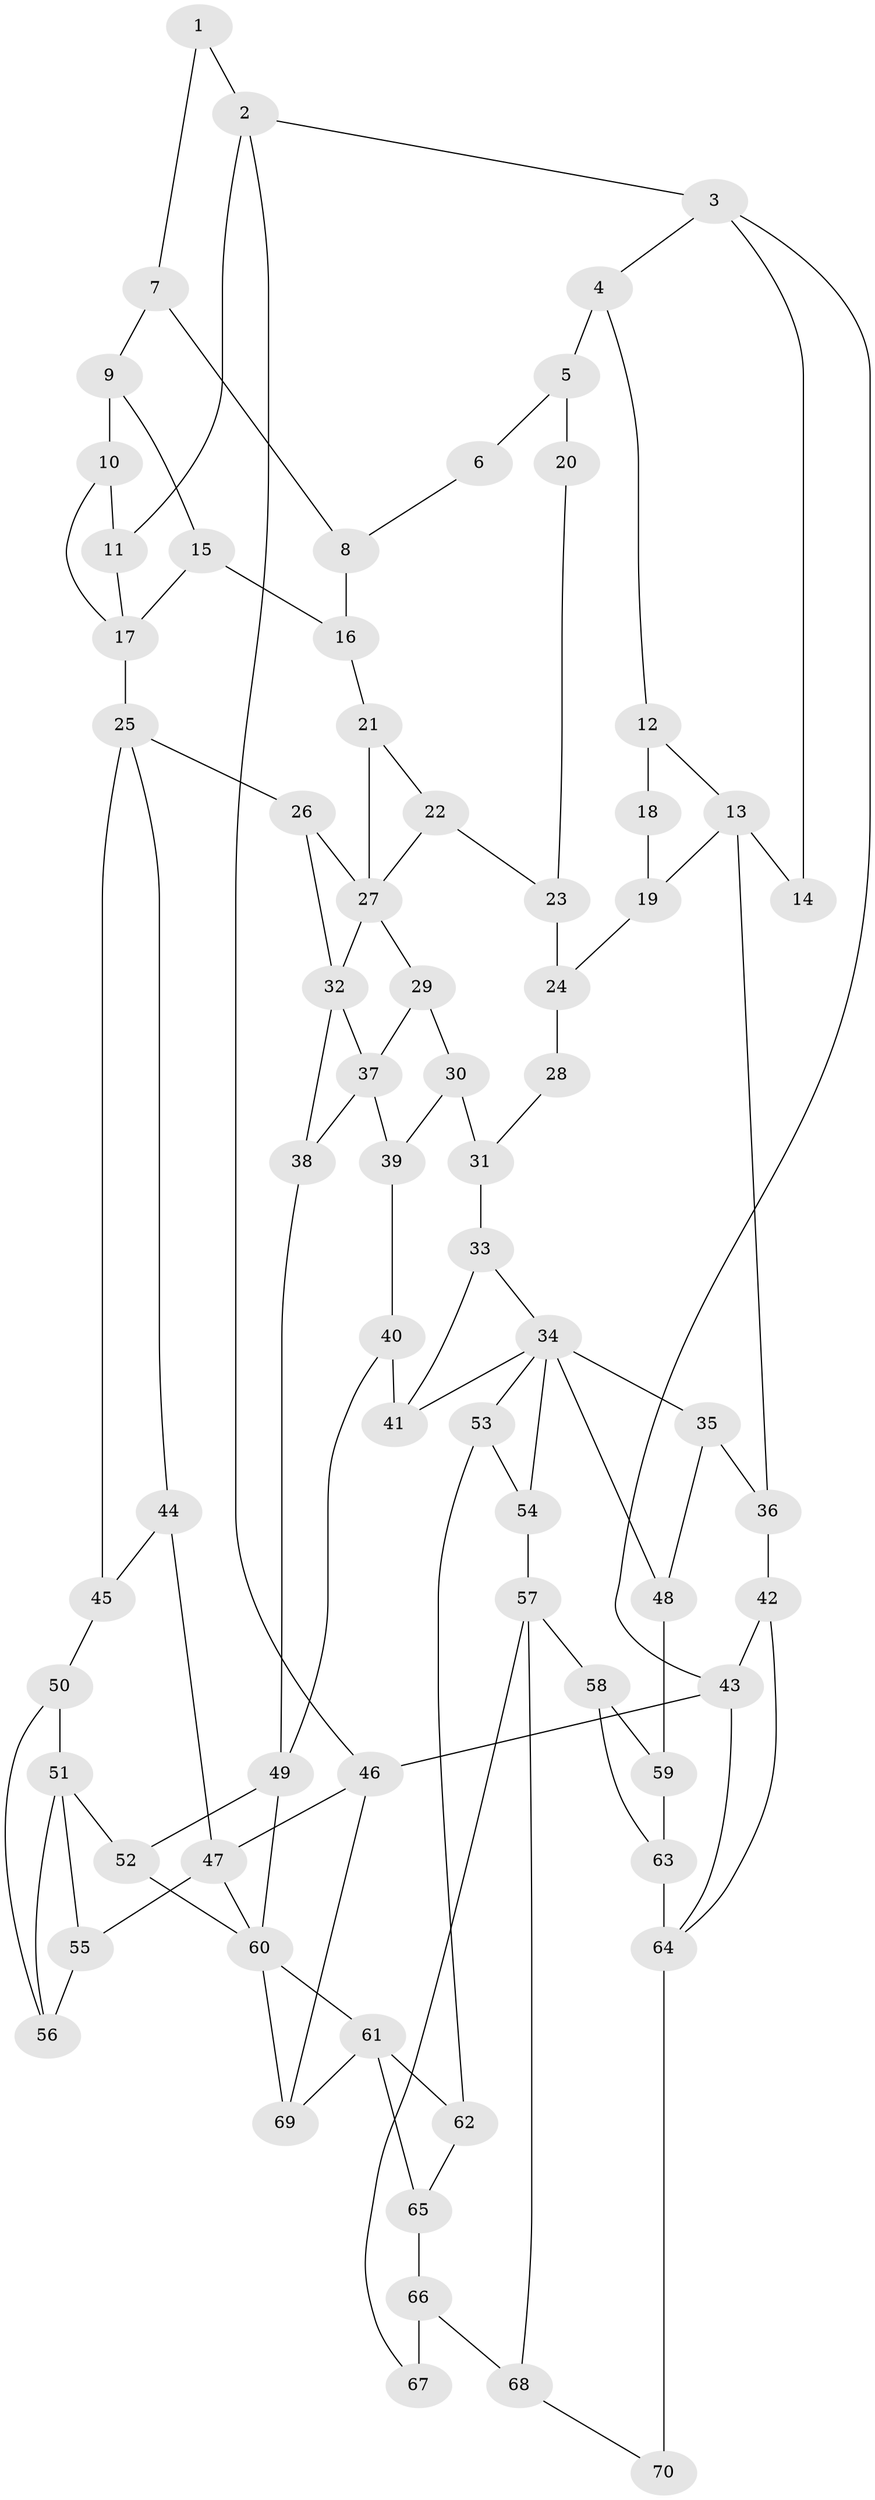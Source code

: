 // original degree distribution, {3: 0.02142857142857143, 6: 0.2642857142857143, 4: 0.2642857142857143, 5: 0.45}
// Generated by graph-tools (version 1.1) at 2025/38/03/09/25 02:38:27]
// undirected, 70 vertices, 112 edges
graph export_dot {
graph [start="1"]
  node [color=gray90,style=filled];
  1;
  2;
  3;
  4;
  5;
  6;
  7;
  8;
  9;
  10;
  11;
  12;
  13;
  14;
  15;
  16;
  17;
  18;
  19;
  20;
  21;
  22;
  23;
  24;
  25;
  26;
  27;
  28;
  29;
  30;
  31;
  32;
  33;
  34;
  35;
  36;
  37;
  38;
  39;
  40;
  41;
  42;
  43;
  44;
  45;
  46;
  47;
  48;
  49;
  50;
  51;
  52;
  53;
  54;
  55;
  56;
  57;
  58;
  59;
  60;
  61;
  62;
  63;
  64;
  65;
  66;
  67;
  68;
  69;
  70;
  1 -- 2 [weight=1.0];
  1 -- 7 [weight=1.0];
  2 -- 3 [weight=1.0];
  2 -- 11 [weight=1.0];
  2 -- 46 [weight=1.0];
  3 -- 4 [weight=1.0];
  3 -- 14 [weight=1.0];
  3 -- 43 [weight=1.0];
  4 -- 5 [weight=2.0];
  4 -- 12 [weight=1.0];
  5 -- 6 [weight=2.0];
  5 -- 20 [weight=2.0];
  6 -- 8 [weight=1.0];
  7 -- 8 [weight=1.0];
  7 -- 9 [weight=1.0];
  8 -- 16 [weight=1.0];
  9 -- 10 [weight=4.0];
  9 -- 15 [weight=1.0];
  10 -- 11 [weight=1.0];
  10 -- 17 [weight=1.0];
  11 -- 17 [weight=1.0];
  12 -- 13 [weight=1.0];
  12 -- 18 [weight=2.0];
  13 -- 14 [weight=2.0];
  13 -- 19 [weight=1.0];
  13 -- 36 [weight=2.0];
  15 -- 16 [weight=1.0];
  15 -- 17 [weight=1.0];
  16 -- 21 [weight=1.0];
  17 -- 25 [weight=2.0];
  18 -- 19 [weight=1.0];
  19 -- 24 [weight=1.0];
  20 -- 23 [weight=1.0];
  21 -- 22 [weight=1.0];
  21 -- 27 [weight=1.0];
  22 -- 23 [weight=1.0];
  22 -- 27 [weight=1.0];
  23 -- 24 [weight=1.0];
  24 -- 28 [weight=2.0];
  25 -- 26 [weight=1.0];
  25 -- 44 [weight=1.0];
  25 -- 45 [weight=1.0];
  26 -- 27 [weight=1.0];
  26 -- 32 [weight=1.0];
  27 -- 29 [weight=1.0];
  27 -- 32 [weight=2.0];
  28 -- 31 [weight=1.0];
  29 -- 30 [weight=1.0];
  29 -- 37 [weight=1.0];
  30 -- 31 [weight=1.0];
  30 -- 39 [weight=1.0];
  31 -- 33 [weight=1.0];
  32 -- 37 [weight=1.0];
  32 -- 38 [weight=1.0];
  33 -- 34 [weight=1.0];
  33 -- 41 [weight=1.0];
  34 -- 35 [weight=1.0];
  34 -- 41 [weight=1.0];
  34 -- 48 [weight=1.0];
  34 -- 53 [weight=1.0];
  34 -- 54 [weight=1.0];
  35 -- 36 [weight=2.0];
  35 -- 48 [weight=1.0];
  36 -- 42 [weight=1.0];
  37 -- 38 [weight=1.0];
  37 -- 39 [weight=1.0];
  38 -- 49 [weight=1.0];
  39 -- 40 [weight=1.0];
  40 -- 41 [weight=1.0];
  40 -- 49 [weight=1.0];
  42 -- 43 [weight=1.0];
  42 -- 64 [weight=1.0];
  43 -- 46 [weight=1.0];
  43 -- 64 [weight=1.0];
  44 -- 45 [weight=1.0];
  44 -- 47 [weight=2.0];
  45 -- 50 [weight=1.0];
  46 -- 47 [weight=1.0];
  46 -- 69 [weight=1.0];
  47 -- 55 [weight=2.0];
  47 -- 60 [weight=1.0];
  48 -- 59 [weight=2.0];
  49 -- 52 [weight=1.0];
  49 -- 60 [weight=2.0];
  50 -- 51 [weight=1.0];
  50 -- 56 [weight=1.0];
  51 -- 52 [weight=2.0];
  51 -- 55 [weight=1.0];
  51 -- 56 [weight=2.0];
  52 -- 60 [weight=1.0];
  53 -- 54 [weight=1.0];
  53 -- 62 [weight=1.0];
  54 -- 57 [weight=1.0];
  55 -- 56 [weight=3.0];
  57 -- 58 [weight=2.0];
  57 -- 67 [weight=1.0];
  57 -- 68 [weight=1.0];
  58 -- 59 [weight=2.0];
  58 -- 63 [weight=1.0];
  59 -- 63 [weight=2.0];
  60 -- 61 [weight=1.0];
  60 -- 69 [weight=1.0];
  61 -- 62 [weight=1.0];
  61 -- 65 [weight=3.0];
  61 -- 69 [weight=1.0];
  62 -- 65 [weight=1.0];
  63 -- 64 [weight=2.0];
  64 -- 70 [weight=2.0];
  65 -- 66 [weight=2.0];
  66 -- 67 [weight=2.0];
  66 -- 68 [weight=2.0];
  68 -- 70 [weight=1.0];
}
